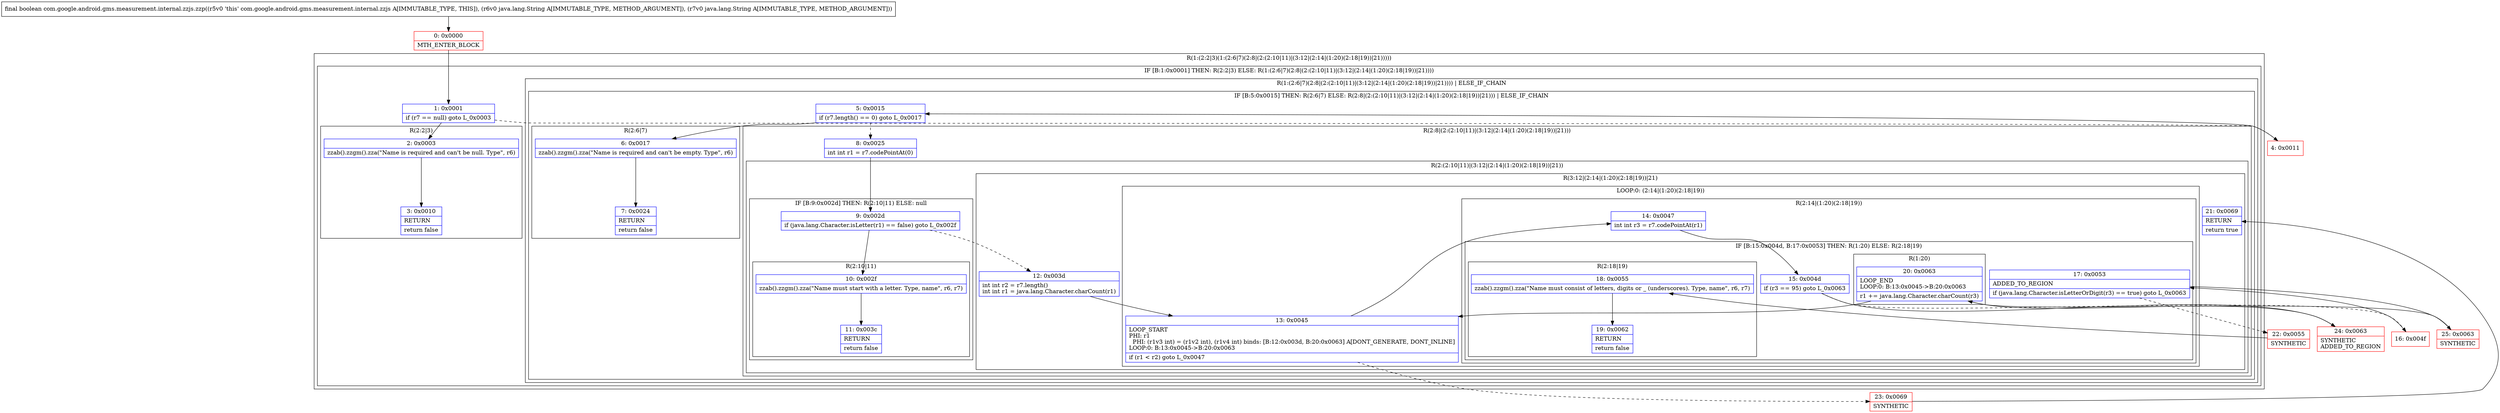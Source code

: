 digraph "CFG forcom.google.android.gms.measurement.internal.zzjs.zzp(Ljava\/lang\/String;Ljava\/lang\/String;)Z" {
subgraph cluster_Region_1682022614 {
label = "R(1:(2:2|3)(1:(2:6|7)(2:8|(2:(2:10|11)|(3:12|(2:14|(1:20)(2:18|19))|21)))))";
node [shape=record,color=blue];
subgraph cluster_IfRegion_1503545807 {
label = "IF [B:1:0x0001] THEN: R(2:2|3) ELSE: R(1:(2:6|7)(2:8|(2:(2:10|11)|(3:12|(2:14|(1:20)(2:18|19))|21))))";
node [shape=record,color=blue];
Node_1 [shape=record,label="{1\:\ 0x0001|if (r7 == null) goto L_0x0003\l}"];
subgraph cluster_Region_617447120 {
label = "R(2:2|3)";
node [shape=record,color=blue];
Node_2 [shape=record,label="{2\:\ 0x0003|zzab().zzgm().zza(\"Name is required and can't be null. Type\", r6)\l}"];
Node_3 [shape=record,label="{3\:\ 0x0010|RETURN\l|return false\l}"];
}
subgraph cluster_Region_1079664965 {
label = "R(1:(2:6|7)(2:8|(2:(2:10|11)|(3:12|(2:14|(1:20)(2:18|19))|21)))) | ELSE_IF_CHAIN\l";
node [shape=record,color=blue];
subgraph cluster_IfRegion_695484040 {
label = "IF [B:5:0x0015] THEN: R(2:6|7) ELSE: R(2:8|(2:(2:10|11)|(3:12|(2:14|(1:20)(2:18|19))|21))) | ELSE_IF_CHAIN\l";
node [shape=record,color=blue];
Node_5 [shape=record,label="{5\:\ 0x0015|if (r7.length() == 0) goto L_0x0017\l}"];
subgraph cluster_Region_34593368 {
label = "R(2:6|7)";
node [shape=record,color=blue];
Node_6 [shape=record,label="{6\:\ 0x0017|zzab().zzgm().zza(\"Name is required and can't be empty. Type\", r6)\l}"];
Node_7 [shape=record,label="{7\:\ 0x0024|RETURN\l|return false\l}"];
}
subgraph cluster_Region_47446510 {
label = "R(2:8|(2:(2:10|11)|(3:12|(2:14|(1:20)(2:18|19))|21)))";
node [shape=record,color=blue];
Node_8 [shape=record,label="{8\:\ 0x0025|int int r1 = r7.codePointAt(0)\l}"];
subgraph cluster_Region_1308299063 {
label = "R(2:(2:10|11)|(3:12|(2:14|(1:20)(2:18|19))|21))";
node [shape=record,color=blue];
subgraph cluster_IfRegion_239342884 {
label = "IF [B:9:0x002d] THEN: R(2:10|11) ELSE: null";
node [shape=record,color=blue];
Node_9 [shape=record,label="{9\:\ 0x002d|if (java.lang.Character.isLetter(r1) == false) goto L_0x002f\l}"];
subgraph cluster_Region_1580736388 {
label = "R(2:10|11)";
node [shape=record,color=blue];
Node_10 [shape=record,label="{10\:\ 0x002f|zzab().zzgm().zza(\"Name must start with a letter. Type, name\", r6, r7)\l}"];
Node_11 [shape=record,label="{11\:\ 0x003c|RETURN\l|return false\l}"];
}
}
subgraph cluster_Region_270532169 {
label = "R(3:12|(2:14|(1:20)(2:18|19))|21)";
node [shape=record,color=blue];
Node_12 [shape=record,label="{12\:\ 0x003d|int int r2 = r7.length()\lint int r1 = java.lang.Character.charCount(r1)\l}"];
subgraph cluster_LoopRegion_165564430 {
label = "LOOP:0: (2:14|(1:20)(2:18|19))";
node [shape=record,color=blue];
Node_13 [shape=record,label="{13\:\ 0x0045|LOOP_START\lPHI: r1 \l  PHI: (r1v3 int) = (r1v2 int), (r1v4 int) binds: [B:12:0x003d, B:20:0x0063] A[DONT_GENERATE, DONT_INLINE]\lLOOP:0: B:13:0x0045\-\>B:20:0x0063\l|if (r1 \< r2) goto L_0x0047\l}"];
subgraph cluster_Region_974917320 {
label = "R(2:14|(1:20)(2:18|19))";
node [shape=record,color=blue];
Node_14 [shape=record,label="{14\:\ 0x0047|int int r3 = r7.codePointAt(r1)\l}"];
subgraph cluster_IfRegion_1436435060 {
label = "IF [B:15:0x004d, B:17:0x0053] THEN: R(1:20) ELSE: R(2:18|19)";
node [shape=record,color=blue];
Node_15 [shape=record,label="{15\:\ 0x004d|if (r3 == 95) goto L_0x0063\l}"];
Node_17 [shape=record,label="{17\:\ 0x0053|ADDED_TO_REGION\l|if (java.lang.Character.isLetterOrDigit(r3) == true) goto L_0x0063\l}"];
subgraph cluster_Region_341824594 {
label = "R(1:20)";
node [shape=record,color=blue];
Node_20 [shape=record,label="{20\:\ 0x0063|LOOP_END\lLOOP:0: B:13:0x0045\-\>B:20:0x0063\l|r1 += java.lang.Character.charCount(r3)\l}"];
}
subgraph cluster_Region_1446050485 {
label = "R(2:18|19)";
node [shape=record,color=blue];
Node_18 [shape=record,label="{18\:\ 0x0055|zzab().zzgm().zza(\"Name must consist of letters, digits or _ (underscores). Type, name\", r6, r7)\l}"];
Node_19 [shape=record,label="{19\:\ 0x0062|RETURN\l|return false\l}"];
}
}
}
}
Node_21 [shape=record,label="{21\:\ 0x0069|RETURN\l|return true\l}"];
}
}
}
}
}
}
}
Node_0 [shape=record,color=red,label="{0\:\ 0x0000|MTH_ENTER_BLOCK\l}"];
Node_4 [shape=record,color=red,label="{4\:\ 0x0011}"];
Node_16 [shape=record,color=red,label="{16\:\ 0x004f}"];
Node_22 [shape=record,color=red,label="{22\:\ 0x0055|SYNTHETIC\l}"];
Node_23 [shape=record,color=red,label="{23\:\ 0x0069|SYNTHETIC\l}"];
Node_24 [shape=record,color=red,label="{24\:\ 0x0063|SYNTHETIC\lADDED_TO_REGION\l}"];
Node_25 [shape=record,color=red,label="{25\:\ 0x0063|SYNTHETIC\l}"];
MethodNode[shape=record,label="{final boolean com.google.android.gms.measurement.internal.zzjs.zzp((r5v0 'this' com.google.android.gms.measurement.internal.zzjs A[IMMUTABLE_TYPE, THIS]), (r6v0 java.lang.String A[IMMUTABLE_TYPE, METHOD_ARGUMENT]), (r7v0 java.lang.String A[IMMUTABLE_TYPE, METHOD_ARGUMENT])) }"];
MethodNode -> Node_0;
Node_1 -> Node_2;
Node_1 -> Node_4[style=dashed];
Node_2 -> Node_3;
Node_5 -> Node_6;
Node_5 -> Node_8[style=dashed];
Node_6 -> Node_7;
Node_8 -> Node_9;
Node_9 -> Node_10;
Node_9 -> Node_12[style=dashed];
Node_10 -> Node_11;
Node_12 -> Node_13;
Node_13 -> Node_14;
Node_13 -> Node_23[style=dashed];
Node_14 -> Node_15;
Node_15 -> Node_16[style=dashed];
Node_15 -> Node_24;
Node_17 -> Node_22[style=dashed];
Node_17 -> Node_25;
Node_20 -> Node_13;
Node_18 -> Node_19;
Node_0 -> Node_1;
Node_4 -> Node_5;
Node_16 -> Node_17;
Node_22 -> Node_18;
Node_23 -> Node_21;
Node_24 -> Node_20;
Node_25 -> Node_20;
}


